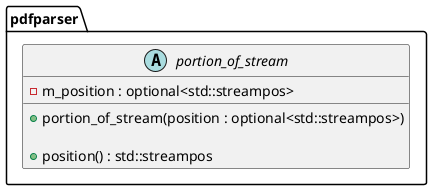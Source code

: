 @startuml portion_of_stream
hide empty members
namespace pdfparser {
abstract portion_of_stream {
	-m_position : optional<std::streampos>

	+portion_of_stream(position : optional<std::streampos>)

	+position() : std::streampos
}
}
@enduml

